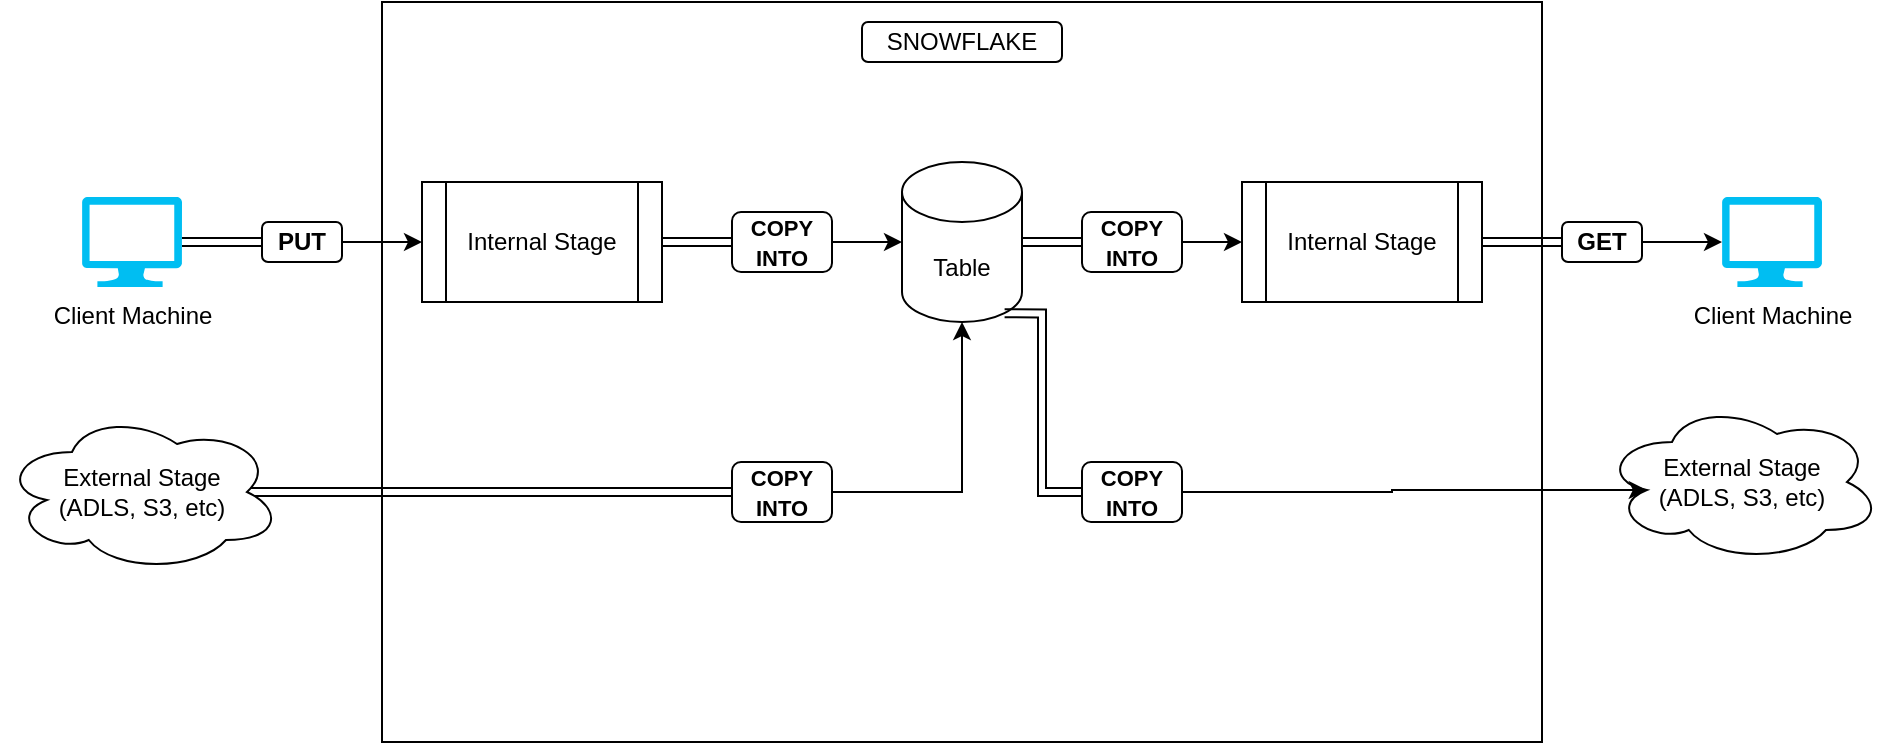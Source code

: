 <mxfile version="24.6.4" type="github">
  <diagram name="Page-1" id="io0lHh7FbKfppIq_mu3F">
    <mxGraphModel dx="1114" dy="593" grid="1" gridSize="10" guides="1" tooltips="1" connect="1" arrows="1" fold="1" page="1" pageScale="1" pageWidth="850" pageHeight="1100" math="0" shadow="0">
      <root>
        <mxCell id="0" />
        <mxCell id="1" parent="0" />
        <mxCell id="u2mXcL9s0hkmE5oBHinV-46" value="" style="group" vertex="1" connectable="0" parent="1">
          <mxGeometry x="200" y="180" width="580" height="370" as="geometry" />
        </mxCell>
        <mxCell id="u2mXcL9s0hkmE5oBHinV-32" value="" style="rounded=0;whiteSpace=wrap;html=1;" vertex="1" parent="u2mXcL9s0hkmE5oBHinV-46">
          <mxGeometry width="580" height="370" as="geometry" />
        </mxCell>
        <mxCell id="u2mXcL9s0hkmE5oBHinV-23" value="SNOWFLAKE" style="rounded=1;whiteSpace=wrap;html=1;" vertex="1" parent="u2mXcL9s0hkmE5oBHinV-46">
          <mxGeometry x="240" y="10" width="100" height="20" as="geometry" />
        </mxCell>
        <mxCell id="u2mXcL9s0hkmE5oBHinV-49" value="&lt;b&gt;&lt;font style=&quot;font-size: 11px;&quot;&gt;COPY INTO&lt;/font&gt;&lt;/b&gt;" style="rounded=1;whiteSpace=wrap;html=1;" vertex="1" parent="u2mXcL9s0hkmE5oBHinV-46">
          <mxGeometry x="175" y="230" width="50" height="30" as="geometry" />
        </mxCell>
        <mxCell id="u2mXcL9s0hkmE5oBHinV-51" value="&lt;b&gt;&lt;font style=&quot;font-size: 11px;&quot;&gt;COPY INTO&lt;/font&gt;&lt;/b&gt;" style="rounded=1;whiteSpace=wrap;html=1;" vertex="1" parent="u2mXcL9s0hkmE5oBHinV-46">
          <mxGeometry x="350" y="230" width="50" height="30" as="geometry" />
        </mxCell>
        <mxCell id="u2mXcL9s0hkmE5oBHinV-38" value="" style="edgeStyle=orthogonalEdgeStyle;rounded=0;orthogonalLoop=1;jettySize=auto;html=1;shape=link;" edge="1" parent="1" source="u2mXcL9s0hkmE5oBHinV-20" target="u2mXcL9s0hkmE5oBHinV-37">
          <mxGeometry relative="1" as="geometry" />
        </mxCell>
        <mxCell id="u2mXcL9s0hkmE5oBHinV-20" value="Table" style="shape=cylinder3;whiteSpace=wrap;html=1;boundedLbl=1;backgroundOutline=1;size=15;" vertex="1" parent="1">
          <mxGeometry x="460" y="260" width="60" height="80" as="geometry" />
        </mxCell>
        <mxCell id="u2mXcL9s0hkmE5oBHinV-25" style="edgeStyle=orthogonalEdgeStyle;rounded=0;orthogonalLoop=1;jettySize=auto;html=1;" edge="1" parent="1" source="u2mXcL9s0hkmE5oBHinV-34" target="u2mXcL9s0hkmE5oBHinV-20">
          <mxGeometry relative="1" as="geometry" />
        </mxCell>
        <mxCell id="u2mXcL9s0hkmE5oBHinV-24" value="Client Machine" style="verticalLabelPosition=bottom;html=1;verticalAlign=top;align=center;strokeColor=none;fillColor=#00BEF2;shape=mxgraph.azure.computer;pointerEvents=1;" vertex="1" parent="1">
          <mxGeometry x="50" y="277.5" width="50" height="45" as="geometry" />
        </mxCell>
        <mxCell id="u2mXcL9s0hkmE5oBHinV-28" value="" style="edgeStyle=orthogonalEdgeStyle;rounded=0;orthogonalLoop=1;jettySize=auto;html=1;" edge="1" parent="1" source="u2mXcL9s0hkmE5oBHinV-30" target="u2mXcL9s0hkmE5oBHinV-27">
          <mxGeometry relative="1" as="geometry">
            <mxPoint x="100" y="300" as="sourcePoint" />
            <mxPoint x="395" y="300" as="targetPoint" />
          </mxGeometry>
        </mxCell>
        <mxCell id="u2mXcL9s0hkmE5oBHinV-27" value="Internal Stage" style="shape=process;whiteSpace=wrap;html=1;backgroundOutline=1;" vertex="1" parent="1">
          <mxGeometry x="220" y="270" width="120" height="60" as="geometry" />
        </mxCell>
        <mxCell id="u2mXcL9s0hkmE5oBHinV-31" value="" style="edgeStyle=orthogonalEdgeStyle;rounded=0;orthogonalLoop=1;jettySize=auto;html=1;shape=link;" edge="1" parent="1" source="u2mXcL9s0hkmE5oBHinV-24" target="u2mXcL9s0hkmE5oBHinV-30">
          <mxGeometry relative="1" as="geometry">
            <mxPoint x="100" y="300" as="sourcePoint" />
            <mxPoint x="220" y="300" as="targetPoint" />
          </mxGeometry>
        </mxCell>
        <mxCell id="u2mXcL9s0hkmE5oBHinV-30" value="&lt;b&gt;PUT&lt;/b&gt;" style="rounded=1;whiteSpace=wrap;html=1;" vertex="1" parent="1">
          <mxGeometry x="140" y="290" width="40" height="20" as="geometry" />
        </mxCell>
        <mxCell id="u2mXcL9s0hkmE5oBHinV-35" value="" style="edgeStyle=orthogonalEdgeStyle;rounded=0;orthogonalLoop=1;jettySize=auto;html=1;shape=link;" edge="1" parent="1" source="u2mXcL9s0hkmE5oBHinV-27" target="u2mXcL9s0hkmE5oBHinV-34">
          <mxGeometry relative="1" as="geometry">
            <mxPoint x="340" y="300" as="sourcePoint" />
            <mxPoint x="444" y="300" as="targetPoint" />
          </mxGeometry>
        </mxCell>
        <mxCell id="u2mXcL9s0hkmE5oBHinV-34" value="&lt;b&gt;&lt;font style=&quot;font-size: 11px;&quot;&gt;COPY INTO&lt;/font&gt;&lt;/b&gt;" style="rounded=1;whiteSpace=wrap;html=1;" vertex="1" parent="1">
          <mxGeometry x="375" y="285" width="50" height="30" as="geometry" />
        </mxCell>
        <mxCell id="u2mXcL9s0hkmE5oBHinV-43" value="" style="edgeStyle=orthogonalEdgeStyle;rounded=0;orthogonalLoop=1;jettySize=auto;html=1;shape=link;" edge="1" parent="1" source="u2mXcL9s0hkmE5oBHinV-36" target="u2mXcL9s0hkmE5oBHinV-42">
          <mxGeometry relative="1" as="geometry" />
        </mxCell>
        <mxCell id="u2mXcL9s0hkmE5oBHinV-36" value="Internal Stage" style="shape=process;whiteSpace=wrap;html=1;backgroundOutline=1;" vertex="1" parent="1">
          <mxGeometry x="630" y="270" width="120" height="60" as="geometry" />
        </mxCell>
        <mxCell id="u2mXcL9s0hkmE5oBHinV-39" value="" style="edgeStyle=orthogonalEdgeStyle;rounded=0;orthogonalLoop=1;jettySize=auto;html=1;" edge="1" parent="1" source="u2mXcL9s0hkmE5oBHinV-37" target="u2mXcL9s0hkmE5oBHinV-36">
          <mxGeometry relative="1" as="geometry" />
        </mxCell>
        <mxCell id="u2mXcL9s0hkmE5oBHinV-37" value="&lt;b&gt;&lt;font style=&quot;font-size: 11px;&quot;&gt;COPY INTO&lt;/font&gt;&lt;/b&gt;" style="rounded=1;whiteSpace=wrap;html=1;" vertex="1" parent="1">
          <mxGeometry x="550" y="285" width="50" height="30" as="geometry" />
        </mxCell>
        <mxCell id="u2mXcL9s0hkmE5oBHinV-40" value="Client Machine" style="verticalLabelPosition=bottom;html=1;verticalAlign=top;align=center;strokeColor=none;fillColor=#00BEF2;shape=mxgraph.azure.computer;pointerEvents=1;" vertex="1" parent="1">
          <mxGeometry x="870" y="277.5" width="50" height="45" as="geometry" />
        </mxCell>
        <mxCell id="u2mXcL9s0hkmE5oBHinV-44" value="" style="edgeStyle=orthogonalEdgeStyle;rounded=0;orthogonalLoop=1;jettySize=auto;html=1;" edge="1" parent="1" source="u2mXcL9s0hkmE5oBHinV-42" target="u2mXcL9s0hkmE5oBHinV-40">
          <mxGeometry relative="1" as="geometry" />
        </mxCell>
        <mxCell id="u2mXcL9s0hkmE5oBHinV-42" value="&lt;b&gt;GET&lt;/b&gt;" style="rounded=1;whiteSpace=wrap;html=1;" vertex="1" parent="1">
          <mxGeometry x="790" y="290" width="40" height="20" as="geometry" />
        </mxCell>
        <mxCell id="u2mXcL9s0hkmE5oBHinV-47" style="edgeStyle=orthogonalEdgeStyle;rounded=0;orthogonalLoop=1;jettySize=auto;html=1;" edge="1" parent="1" source="u2mXcL9s0hkmE5oBHinV-49" target="u2mXcL9s0hkmE5oBHinV-20">
          <mxGeometry relative="1" as="geometry">
            <mxPoint x="460" y="425" as="targetPoint" />
          </mxGeometry>
        </mxCell>
        <mxCell id="u2mXcL9s0hkmE5oBHinV-48" value="" style="edgeStyle=orthogonalEdgeStyle;rounded=0;orthogonalLoop=1;jettySize=auto;html=1;shape=link;exitX=0.875;exitY=0.5;exitDx=0;exitDy=0;exitPerimeter=0;" edge="1" parent="1" target="u2mXcL9s0hkmE5oBHinV-49" source="u2mXcL9s0hkmE5oBHinV-50">
          <mxGeometry relative="1" as="geometry">
            <mxPoint x="160" y="425" as="sourcePoint" />
            <mxPoint x="444" y="425" as="targetPoint" />
          </mxGeometry>
        </mxCell>
        <mxCell id="u2mXcL9s0hkmE5oBHinV-50" value="External Stage&lt;div&gt;(ADLS, S3, etc)&lt;/div&gt;" style="ellipse;shape=cloud;whiteSpace=wrap;html=1;" vertex="1" parent="1">
          <mxGeometry x="10" y="385" width="140" height="80" as="geometry" />
        </mxCell>
        <mxCell id="u2mXcL9s0hkmE5oBHinV-53" value="External Stage&lt;div&gt;(ADLS, S3, etc)&lt;/div&gt;" style="ellipse;shape=cloud;whiteSpace=wrap;html=1;" vertex="1" parent="1">
          <mxGeometry x="810" y="380" width="140" height="80" as="geometry" />
        </mxCell>
        <mxCell id="u2mXcL9s0hkmE5oBHinV-55" style="edgeStyle=orthogonalEdgeStyle;rounded=0;orthogonalLoop=1;jettySize=auto;html=1;entryX=0;entryY=0.5;entryDx=0;entryDy=0;exitX=0.855;exitY=1;exitDx=0;exitDy=-4.35;exitPerimeter=0;shape=link;" edge="1" parent="1" source="u2mXcL9s0hkmE5oBHinV-20" target="u2mXcL9s0hkmE5oBHinV-51">
          <mxGeometry relative="1" as="geometry">
            <mxPoint x="500" y="350" as="targetPoint" />
            <mxPoint x="435" y="435" as="sourcePoint" />
            <Array as="points">
              <mxPoint x="530" y="336" />
              <mxPoint x="530" y="425" />
            </Array>
          </mxGeometry>
        </mxCell>
        <mxCell id="u2mXcL9s0hkmE5oBHinV-56" style="edgeStyle=orthogonalEdgeStyle;rounded=0;orthogonalLoop=1;jettySize=auto;html=1;entryX=0.16;entryY=0.55;entryDx=0;entryDy=0;entryPerimeter=0;" edge="1" parent="1" source="u2mXcL9s0hkmE5oBHinV-51" target="u2mXcL9s0hkmE5oBHinV-53">
          <mxGeometry relative="1" as="geometry" />
        </mxCell>
      </root>
    </mxGraphModel>
  </diagram>
</mxfile>
